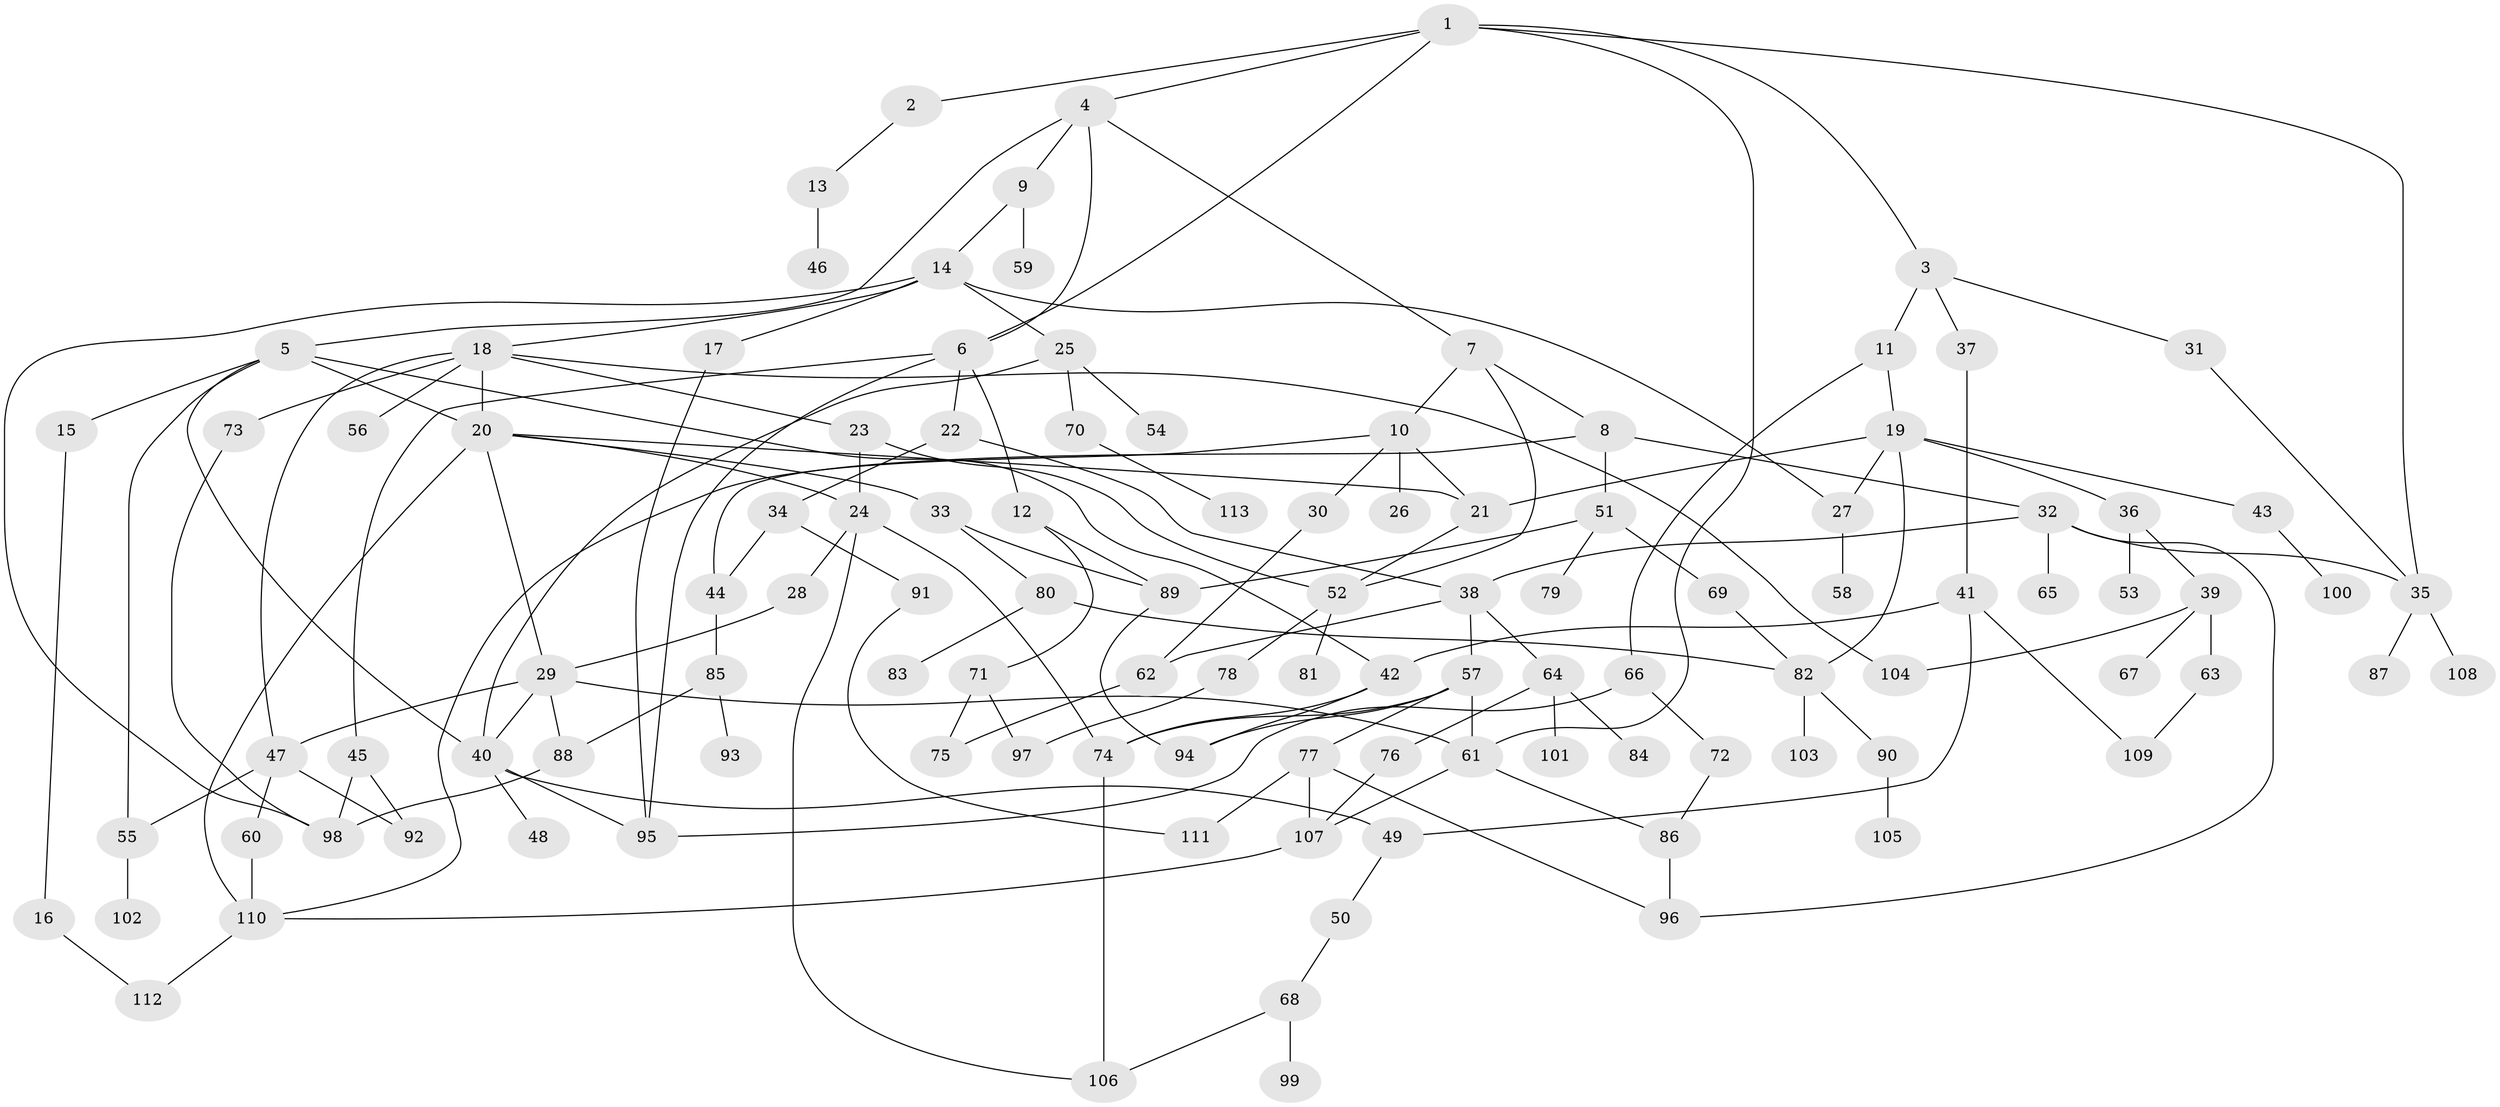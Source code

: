 // Generated by graph-tools (version 1.1) at 2025/10/02/27/25 16:10:54]
// undirected, 113 vertices, 166 edges
graph export_dot {
graph [start="1"]
  node [color=gray90,style=filled];
  1;
  2;
  3;
  4;
  5;
  6;
  7;
  8;
  9;
  10;
  11;
  12;
  13;
  14;
  15;
  16;
  17;
  18;
  19;
  20;
  21;
  22;
  23;
  24;
  25;
  26;
  27;
  28;
  29;
  30;
  31;
  32;
  33;
  34;
  35;
  36;
  37;
  38;
  39;
  40;
  41;
  42;
  43;
  44;
  45;
  46;
  47;
  48;
  49;
  50;
  51;
  52;
  53;
  54;
  55;
  56;
  57;
  58;
  59;
  60;
  61;
  62;
  63;
  64;
  65;
  66;
  67;
  68;
  69;
  70;
  71;
  72;
  73;
  74;
  75;
  76;
  77;
  78;
  79;
  80;
  81;
  82;
  83;
  84;
  85;
  86;
  87;
  88;
  89;
  90;
  91;
  92;
  93;
  94;
  95;
  96;
  97;
  98;
  99;
  100;
  101;
  102;
  103;
  104;
  105;
  106;
  107;
  108;
  109;
  110;
  111;
  112;
  113;
  1 -- 2;
  1 -- 3;
  1 -- 4;
  1 -- 6;
  1 -- 35;
  1 -- 61;
  2 -- 13;
  3 -- 11;
  3 -- 31;
  3 -- 37;
  4 -- 5;
  4 -- 7;
  4 -- 9;
  4 -- 6;
  5 -- 15;
  5 -- 42;
  5 -- 20;
  5 -- 55;
  5 -- 40;
  6 -- 12;
  6 -- 22;
  6 -- 45;
  6 -- 95;
  7 -- 8;
  7 -- 10;
  7 -- 52;
  8 -- 32;
  8 -- 44;
  8 -- 51;
  9 -- 14;
  9 -- 59;
  10 -- 26;
  10 -- 30;
  10 -- 110;
  10 -- 21;
  11 -- 19;
  11 -- 66;
  12 -- 71;
  12 -- 89;
  13 -- 46;
  14 -- 17;
  14 -- 18;
  14 -- 25;
  14 -- 27;
  14 -- 98;
  15 -- 16;
  16 -- 112;
  17 -- 95;
  18 -- 20;
  18 -- 23;
  18 -- 56;
  18 -- 73;
  18 -- 104;
  18 -- 47;
  19 -- 21;
  19 -- 36;
  19 -- 43;
  19 -- 82;
  19 -- 27;
  20 -- 24;
  20 -- 33;
  20 -- 110;
  20 -- 21;
  20 -- 29;
  21 -- 52;
  22 -- 34;
  22 -- 38;
  23 -- 24;
  23 -- 52;
  24 -- 28;
  24 -- 106;
  24 -- 74;
  25 -- 54;
  25 -- 70;
  25 -- 40;
  27 -- 58;
  28 -- 29;
  29 -- 40;
  29 -- 47;
  29 -- 61;
  29 -- 88;
  30 -- 62;
  31 -- 35;
  32 -- 38;
  32 -- 65;
  32 -- 96;
  32 -- 35;
  33 -- 80;
  33 -- 89;
  34 -- 91;
  34 -- 44;
  35 -- 87;
  35 -- 108;
  36 -- 39;
  36 -- 53;
  37 -- 41;
  38 -- 57;
  38 -- 64;
  38 -- 62;
  39 -- 63;
  39 -- 67;
  39 -- 104;
  40 -- 48;
  40 -- 95;
  40 -- 49;
  41 -- 42;
  41 -- 49;
  41 -- 109;
  42 -- 94;
  42 -- 74;
  43 -- 100;
  44 -- 85;
  45 -- 92;
  45 -- 98;
  47 -- 55;
  47 -- 60;
  47 -- 92;
  49 -- 50;
  50 -- 68;
  51 -- 69;
  51 -- 79;
  51 -- 89;
  52 -- 78;
  52 -- 81;
  55 -- 102;
  57 -- 74;
  57 -- 77;
  57 -- 94;
  57 -- 61;
  60 -- 110;
  61 -- 107;
  61 -- 86;
  62 -- 75;
  63 -- 109;
  64 -- 76;
  64 -- 84;
  64 -- 101;
  66 -- 72;
  66 -- 95;
  68 -- 99;
  68 -- 106;
  69 -- 82;
  70 -- 113;
  71 -- 75;
  71 -- 97;
  72 -- 86;
  73 -- 98;
  74 -- 106;
  76 -- 107;
  77 -- 107;
  77 -- 111;
  77 -- 96;
  78 -- 97;
  80 -- 82;
  80 -- 83;
  82 -- 90;
  82 -- 103;
  85 -- 88;
  85 -- 93;
  86 -- 96;
  88 -- 98;
  89 -- 94;
  90 -- 105;
  91 -- 111;
  107 -- 110;
  110 -- 112;
}
